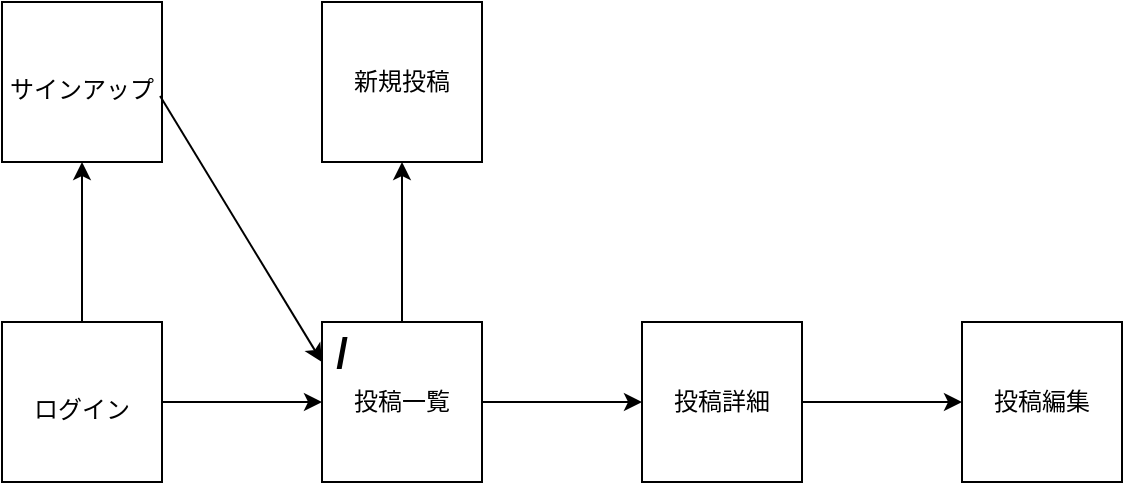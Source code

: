<mxfile pages="2">
    <diagram id="unzZsLRsWDIqdVNYKFJc" name="画面遷移">
        <mxGraphModel grid="1" gridSize="10" guides="1" tooltips="1" connect="1" arrows="1" page="1" fold="1" pageScale="1" pageWidth="827" pageHeight="1169" math="0" shadow="0">
            <root>
                <mxCell id="0"/>
                <mxCell id="1" parent="0"/>
                <mxCell id="fcIu7HUXVSY3Dmv6i7Zv-1" value="投稿一覧" style="whiteSpace=wrap;html=1;aspect=fixed;" parent="1" vertex="1">
                    <mxGeometry x="200" y="200" width="80" height="80" as="geometry"/>
                </mxCell>
                <mxCell id="fcIu7HUXVSY3Dmv6i7Zv-2" value="投稿詳細" style="whiteSpace=wrap;html=1;aspect=fixed;" parent="1" vertex="1">
                    <mxGeometry x="360" y="200" width="80" height="80" as="geometry"/>
                </mxCell>
                <mxCell id="fcIu7HUXVSY3Dmv6i7Zv-3" value="&lt;b&gt;&lt;font style=&quot;font-size: 21px;&quot;&gt;/&lt;/font&gt;&lt;/b&gt;" style="text;html=1;strokeColor=none;fillColor=none;align=center;verticalAlign=middle;whiteSpace=wrap;rounded=0;" parent="1" vertex="1">
                    <mxGeometry x="180" y="200" width="60" height="30" as="geometry"/>
                </mxCell>
                <mxCell id="fcIu7HUXVSY3Dmv6i7Zv-4" value="" style="endArrow=classic;html=1;rounded=0;fontSize=21;exitX=1;exitY=0.5;exitDx=0;exitDy=0;entryX=0;entryY=0.5;entryDx=0;entryDy=0;" parent="1" source="fcIu7HUXVSY3Dmv6i7Zv-1" target="fcIu7HUXVSY3Dmv6i7Zv-2" edge="1">
                    <mxGeometry width="50" height="50" relative="1" as="geometry">
                        <mxPoint x="390" y="410" as="sourcePoint"/>
                        <mxPoint x="440" y="360" as="targetPoint"/>
                    </mxGeometry>
                </mxCell>
                <mxCell id="fcIu7HUXVSY3Dmv6i7Zv-5" value="&lt;font style=&quot;font-size: 12px;&quot;&gt;ログイン&lt;/font&gt;" style="whiteSpace=wrap;html=1;aspect=fixed;fontSize=21;" parent="1" vertex="1">
                    <mxGeometry x="40" y="200" width="80" height="80" as="geometry"/>
                </mxCell>
                <mxCell id="fcIu7HUXVSY3Dmv6i7Zv-6" value="&lt;span style=&quot;font-size: 12px;&quot;&gt;サインアップ&lt;/span&gt;" style="whiteSpace=wrap;html=1;aspect=fixed;fontSize=21;" parent="1" vertex="1">
                    <mxGeometry x="40" y="40" width="80" height="80" as="geometry"/>
                </mxCell>
                <mxCell id="fcIu7HUXVSY3Dmv6i7Zv-9" value="" style="endArrow=classic;html=1;rounded=0;fontSize=21;exitX=1;exitY=0.5;exitDx=0;exitDy=0;entryX=0;entryY=0.5;entryDx=0;entryDy=0;" parent="1" source="fcIu7HUXVSY3Dmv6i7Zv-5" target="fcIu7HUXVSY3Dmv6i7Zv-1" edge="1">
                    <mxGeometry width="50" height="50" relative="1" as="geometry">
                        <mxPoint x="130" y="300" as="sourcePoint"/>
                        <mxPoint x="210" y="300" as="targetPoint"/>
                    </mxGeometry>
                </mxCell>
                <mxCell id="fcIu7HUXVSY3Dmv6i7Zv-10" value="" style="endArrow=classic;html=1;rounded=0;fontSize=21;entryX=0.5;entryY=1;entryDx=0;entryDy=0;exitX=0.5;exitY=0;exitDx=0;exitDy=0;" parent="1" source="fcIu7HUXVSY3Dmv6i7Zv-5" target="fcIu7HUXVSY3Dmv6i7Zv-6" edge="1">
                    <mxGeometry width="50" height="50" relative="1" as="geometry">
                        <mxPoint x="50" y="180" as="sourcePoint"/>
                        <mxPoint x="380" y="260" as="targetPoint"/>
                    </mxGeometry>
                </mxCell>
                <mxCell id="fcIu7HUXVSY3Dmv6i7Zv-11" value="" style="endArrow=classic;html=1;rounded=0;fontSize=21;exitX=0.988;exitY=0.588;exitDx=0;exitDy=0;exitPerimeter=0;entryX=0;entryY=0.25;entryDx=0;entryDy=0;" parent="1" source="fcIu7HUXVSY3Dmv6i7Zv-6" target="fcIu7HUXVSY3Dmv6i7Zv-1" edge="1">
                    <mxGeometry width="50" height="50" relative="1" as="geometry">
                        <mxPoint x="310" y="270" as="sourcePoint"/>
                        <mxPoint x="200" y="240" as="targetPoint"/>
                    </mxGeometry>
                </mxCell>
                <mxCell id="fcIu7HUXVSY3Dmv6i7Zv-12" value="投稿編集" style="whiteSpace=wrap;html=1;aspect=fixed;" parent="1" vertex="1">
                    <mxGeometry x="520" y="200" width="80" height="80" as="geometry"/>
                </mxCell>
                <mxCell id="fcIu7HUXVSY3Dmv6i7Zv-15" value="新規投稿" style="whiteSpace=wrap;html=1;aspect=fixed;" parent="1" vertex="1">
                    <mxGeometry x="200" y="40" width="80" height="80" as="geometry"/>
                </mxCell>
                <mxCell id="fcIu7HUXVSY3Dmv6i7Zv-17" value="" style="endArrow=classic;startArrow=none;html=1;rounded=0;fontSize=12;exitX=0.5;exitY=0;exitDx=0;exitDy=0;startFill=0;" parent="1" source="fcIu7HUXVSY3Dmv6i7Zv-1" edge="1">
                    <mxGeometry width="50" height="50" relative="1" as="geometry">
                        <mxPoint x="390" y="410" as="sourcePoint"/>
                        <mxPoint x="240" y="120" as="targetPoint"/>
                    </mxGeometry>
                </mxCell>
                <mxCell id="fcIu7HUXVSY3Dmv6i7Zv-18" value="" style="endArrow=classic;startArrow=none;html=1;rounded=0;fontSize=12;exitX=1;exitY=0.5;exitDx=0;exitDy=0;entryX=0;entryY=0.5;entryDx=0;entryDy=0;startFill=0;" parent="1" source="fcIu7HUXVSY3Dmv6i7Zv-2" target="fcIu7HUXVSY3Dmv6i7Zv-12" edge="1">
                    <mxGeometry width="50" height="50" relative="1" as="geometry">
                        <mxPoint x="250" y="290" as="sourcePoint"/>
                        <mxPoint x="250" y="370" as="targetPoint"/>
                    </mxGeometry>
                </mxCell>
            </root>
        </mxGraphModel>
    </diagram>
    <diagram id="IpjNUoBfomgTbAcuOacs" name="er図">
        <mxGraphModel dx="1083" dy="639" grid="1" gridSize="10" guides="1" tooltips="1" connect="1" arrows="1" fold="1" page="1" pageScale="1" pageWidth="827" pageHeight="1169" math="0" shadow="0">
            <root>
                <mxCell id="0"/>
                <mxCell id="1" parent="0"/>
                <mxCell id="9ZDUtOyB3Vm3FXE8OrVh-124" value="投稿" style="shape=table;startSize=30;container=1;collapsible=1;childLayout=tableLayout;fixedRows=1;rowLines=0;fontStyle=1;align=center;resizeLast=1;" parent="1" vertex="1">
                    <mxGeometry x="880" y="470" width="200" height="130" as="geometry"/>
                </mxCell>
                <mxCell id="9ZDUtOyB3Vm3FXE8OrVh-125" value="" style="shape=tableRow;horizontal=0;startSize=0;swimlaneHead=0;swimlaneBody=0;fillColor=none;collapsible=0;dropTarget=0;points=[[0,0.5],[1,0.5]];portConstraint=eastwest;top=0;left=0;right=0;bottom=1;" parent="9ZDUtOyB3Vm3FXE8OrVh-124" vertex="1">
                    <mxGeometry y="30" width="200" height="30" as="geometry"/>
                </mxCell>
                <mxCell id="9ZDUtOyB3Vm3FXE8OrVh-126" value="PK" style="shape=partialRectangle;connectable=0;fillColor=none;top=0;left=0;bottom=0;right=0;fontStyle=1;overflow=hidden;" parent="9ZDUtOyB3Vm3FXE8OrVh-125" vertex="1">
                    <mxGeometry width="30" height="30" as="geometry">
                        <mxRectangle width="30" height="30" as="alternateBounds"/>
                    </mxGeometry>
                </mxCell>
                <mxCell id="9ZDUtOyB3Vm3FXE8OrVh-127" value="post_id" style="shape=partialRectangle;connectable=0;fillColor=none;top=0;left=0;bottom=0;right=0;align=left;spacingLeft=6;fontStyle=5;overflow=hidden;" parent="9ZDUtOyB3Vm3FXE8OrVh-125" vertex="1">
                    <mxGeometry x="30" width="170" height="30" as="geometry">
                        <mxRectangle width="170" height="30" as="alternateBounds"/>
                    </mxGeometry>
                </mxCell>
                <mxCell id="9ZDUtOyB3Vm3FXE8OrVh-128" value="" style="shape=tableRow;horizontal=0;startSize=0;swimlaneHead=0;swimlaneBody=0;fillColor=none;collapsible=0;dropTarget=0;points=[[0,0.5],[1,0.5]];portConstraint=eastwest;top=0;left=0;right=0;bottom=0;" parent="9ZDUtOyB3Vm3FXE8OrVh-124" vertex="1">
                    <mxGeometry y="60" width="200" height="30" as="geometry"/>
                </mxCell>
                <mxCell id="9ZDUtOyB3Vm3FXE8OrVh-129" value="FK" style="shape=partialRectangle;connectable=0;fillColor=none;top=0;left=0;bottom=0;right=0;editable=1;overflow=hidden;fontStyle=1" parent="9ZDUtOyB3Vm3FXE8OrVh-128" vertex="1">
                    <mxGeometry width="30" height="30" as="geometry">
                        <mxRectangle width="30" height="30" as="alternateBounds"/>
                    </mxGeometry>
                </mxCell>
                <mxCell id="9ZDUtOyB3Vm3FXE8OrVh-130" value="user_id" style="shape=partialRectangle;connectable=0;fillColor=none;top=0;left=0;bottom=0;right=0;align=left;spacingLeft=6;overflow=hidden;" parent="9ZDUtOyB3Vm3FXE8OrVh-128" vertex="1">
                    <mxGeometry x="30" width="170" height="30" as="geometry">
                        <mxRectangle width="170" height="30" as="alternateBounds"/>
                    </mxGeometry>
                </mxCell>
                <mxCell id="9ZDUtOyB3Vm3FXE8OrVh-131" value="" style="shape=tableRow;horizontal=0;startSize=0;swimlaneHead=0;swimlaneBody=0;fillColor=none;collapsible=0;dropTarget=0;points=[[0,0.5],[1,0.5]];portConstraint=eastwest;top=0;left=0;right=0;bottom=0;" parent="9ZDUtOyB3Vm3FXE8OrVh-124" vertex="1">
                    <mxGeometry y="90" width="200" height="30" as="geometry"/>
                </mxCell>
                <mxCell id="9ZDUtOyB3Vm3FXE8OrVh-132" value="" style="shape=partialRectangle;connectable=0;fillColor=none;top=0;left=0;bottom=0;right=0;editable=1;overflow=hidden;" parent="9ZDUtOyB3Vm3FXE8OrVh-131" vertex="1">
                    <mxGeometry width="30" height="30" as="geometry">
                        <mxRectangle width="30" height="30" as="alternateBounds"/>
                    </mxGeometry>
                </mxCell>
                <mxCell id="9ZDUtOyB3Vm3FXE8OrVh-133" value="text" style="shape=partialRectangle;connectable=0;fillColor=none;top=0;left=0;bottom=0;right=0;align=left;spacingLeft=6;overflow=hidden;" parent="9ZDUtOyB3Vm3FXE8OrVh-131" vertex="1">
                    <mxGeometry x="30" width="170" height="30" as="geometry">
                        <mxRectangle width="170" height="30" as="alternateBounds"/>
                    </mxGeometry>
                </mxCell>
                <mxCell id="9ZDUtOyB3Vm3FXE8OrVh-134" value="ユーザー" style="shape=table;startSize=30;container=1;collapsible=1;childLayout=tableLayout;fixedRows=1;rowLines=0;fontStyle=1;align=center;resizeLast=1;fontSize=12;" parent="1" vertex="1">
                    <mxGeometry x="320" y="500" width="200" height="130" as="geometry"/>
                </mxCell>
                <mxCell id="9ZDUtOyB3Vm3FXE8OrVh-135" value="" style="shape=tableRow;horizontal=0;startSize=0;swimlaneHead=0;swimlaneBody=0;fillColor=none;collapsible=0;dropTarget=0;points=[[0,0.5],[1,0.5]];portConstraint=eastwest;top=0;left=0;right=0;bottom=1;fontSize=12;" parent="9ZDUtOyB3Vm3FXE8OrVh-134" vertex="1">
                    <mxGeometry y="30" width="200" height="30" as="geometry"/>
                </mxCell>
                <mxCell id="9ZDUtOyB3Vm3FXE8OrVh-136" value="PK" style="shape=partialRectangle;connectable=0;fillColor=none;top=0;left=0;bottom=0;right=0;fontStyle=1;overflow=hidden;fontSize=12;" parent="9ZDUtOyB3Vm3FXE8OrVh-135" vertex="1">
                    <mxGeometry width="30" height="30" as="geometry">
                        <mxRectangle width="30" height="30" as="alternateBounds"/>
                    </mxGeometry>
                </mxCell>
                <mxCell id="9ZDUtOyB3Vm3FXE8OrVh-137" value="user_id" style="shape=partialRectangle;connectable=0;fillColor=none;top=0;left=0;bottom=0;right=0;align=left;spacingLeft=6;fontStyle=5;overflow=hidden;fontSize=12;" parent="9ZDUtOyB3Vm3FXE8OrVh-135" vertex="1">
                    <mxGeometry x="30" width="170" height="30" as="geometry">
                        <mxRectangle width="170" height="30" as="alternateBounds"/>
                    </mxGeometry>
                </mxCell>
                <mxCell id="9ZDUtOyB3Vm3FXE8OrVh-138" value="" style="shape=tableRow;horizontal=0;startSize=0;swimlaneHead=0;swimlaneBody=0;fillColor=none;collapsible=0;dropTarget=0;points=[[0,0.5],[1,0.5]];portConstraint=eastwest;top=0;left=0;right=0;bottom=0;fontSize=12;" parent="9ZDUtOyB3Vm3FXE8OrVh-134" vertex="1">
                    <mxGeometry y="60" width="200" height="30" as="geometry"/>
                </mxCell>
                <mxCell id="9ZDUtOyB3Vm3FXE8OrVh-139" value="" style="shape=partialRectangle;connectable=0;fillColor=none;top=0;left=0;bottom=0;right=0;editable=1;overflow=hidden;fontSize=12;" parent="9ZDUtOyB3Vm3FXE8OrVh-138" vertex="1">
                    <mxGeometry width="30" height="30" as="geometry">
                        <mxRectangle width="30" height="30" as="alternateBounds"/>
                    </mxGeometry>
                </mxCell>
                <mxCell id="9ZDUtOyB3Vm3FXE8OrVh-140" value="name" style="shape=partialRectangle;connectable=0;fillColor=none;top=0;left=0;bottom=0;right=0;align=left;spacingLeft=6;overflow=hidden;fontSize=12;" parent="9ZDUtOyB3Vm3FXE8OrVh-138" vertex="1">
                    <mxGeometry x="30" width="170" height="30" as="geometry">
                        <mxRectangle width="170" height="30" as="alternateBounds"/>
                    </mxGeometry>
                </mxCell>
                <mxCell id="9ZDUtOyB3Vm3FXE8OrVh-141" value="" style="shape=tableRow;horizontal=0;startSize=0;swimlaneHead=0;swimlaneBody=0;fillColor=none;collapsible=0;dropTarget=0;points=[[0,0.5],[1,0.5]];portConstraint=eastwest;top=0;left=0;right=0;bottom=0;fontSize=12;" parent="9ZDUtOyB3Vm3FXE8OrVh-134" vertex="1">
                    <mxGeometry y="90" width="200" height="30" as="geometry"/>
                </mxCell>
                <mxCell id="9ZDUtOyB3Vm3FXE8OrVh-142" value="" style="shape=partialRectangle;connectable=0;fillColor=none;top=0;left=0;bottom=0;right=0;editable=1;overflow=hidden;fontSize=12;" parent="9ZDUtOyB3Vm3FXE8OrVh-141" vertex="1">
                    <mxGeometry width="30" height="30" as="geometry">
                        <mxRectangle width="30" height="30" as="alternateBounds"/>
                    </mxGeometry>
                </mxCell>
                <mxCell id="9ZDUtOyB3Vm3FXE8OrVh-143" value="email" style="shape=partialRectangle;connectable=0;fillColor=none;top=0;left=0;bottom=0;right=0;align=left;spacingLeft=6;overflow=hidden;fontSize=12;" parent="9ZDUtOyB3Vm3FXE8OrVh-141" vertex="1">
                    <mxGeometry x="30" width="170" height="30" as="geometry">
                        <mxRectangle width="170" height="30" as="alternateBounds"/>
                    </mxGeometry>
                </mxCell>
                <mxCell id="9ZDUtOyB3Vm3FXE8OrVh-144" value="いいね" style="shape=table;startSize=30;container=1;collapsible=1;childLayout=tableLayout;fixedRows=1;rowLines=0;fontStyle=1;align=center;resizeLast=1;fontSize=12;" parent="1" vertex="1">
                    <mxGeometry x="600" y="401" width="200" height="100" as="geometry"/>
                </mxCell>
                <mxCell id="9ZDUtOyB3Vm3FXE8OrVh-145" value="" style="shape=tableRow;horizontal=0;startSize=0;swimlaneHead=0;swimlaneBody=0;fillColor=none;collapsible=0;dropTarget=0;points=[[0,0.5],[1,0.5]];portConstraint=eastwest;top=0;left=0;right=0;bottom=0;fontSize=12;" parent="9ZDUtOyB3Vm3FXE8OrVh-144" vertex="1">
                    <mxGeometry y="30" width="200" height="30" as="geometry"/>
                </mxCell>
                <mxCell id="9ZDUtOyB3Vm3FXE8OrVh-146" value="FK" style="shape=partialRectangle;connectable=0;fillColor=none;top=0;left=0;bottom=0;right=0;editable=1;overflow=hidden;fontSize=12;fontStyle=1" parent="9ZDUtOyB3Vm3FXE8OrVh-145" vertex="1">
                    <mxGeometry width="30" height="30" as="geometry">
                        <mxRectangle width="30" height="30" as="alternateBounds"/>
                    </mxGeometry>
                </mxCell>
                <mxCell id="9ZDUtOyB3Vm3FXE8OrVh-147" value="user_id" style="shape=partialRectangle;connectable=0;fillColor=none;top=0;left=0;bottom=0;right=0;align=left;spacingLeft=6;overflow=hidden;fontSize=12;" parent="9ZDUtOyB3Vm3FXE8OrVh-145" vertex="1">
                    <mxGeometry x="30" width="170" height="30" as="geometry">
                        <mxRectangle width="170" height="30" as="alternateBounds"/>
                    </mxGeometry>
                </mxCell>
                <mxCell id="9ZDUtOyB3Vm3FXE8OrVh-148" value="" style="shape=tableRow;horizontal=0;startSize=0;swimlaneHead=0;swimlaneBody=0;fillColor=none;collapsible=0;dropTarget=0;points=[[0,0.5],[1,0.5]];portConstraint=eastwest;top=0;left=0;right=0;bottom=0;fontSize=12;" parent="9ZDUtOyB3Vm3FXE8OrVh-144" vertex="1">
                    <mxGeometry y="60" width="200" height="30" as="geometry"/>
                </mxCell>
                <mxCell id="9ZDUtOyB3Vm3FXE8OrVh-149" value="FK" style="shape=partialRectangle;connectable=0;fillColor=none;top=0;left=0;bottom=0;right=0;editable=1;overflow=hidden;fontSize=12;fontStyle=1" parent="9ZDUtOyB3Vm3FXE8OrVh-148" vertex="1">
                    <mxGeometry width="30" height="30" as="geometry">
                        <mxRectangle width="30" height="30" as="alternateBounds"/>
                    </mxGeometry>
                </mxCell>
                <mxCell id="9ZDUtOyB3Vm3FXE8OrVh-150" value="post_id" style="shape=partialRectangle;connectable=0;fillColor=none;top=0;left=0;bottom=0;right=0;align=left;spacingLeft=6;overflow=hidden;fontSize=12;" parent="9ZDUtOyB3Vm3FXE8OrVh-148" vertex="1">
                    <mxGeometry x="30" width="170" height="30" as="geometry">
                        <mxRectangle width="170" height="30" as="alternateBounds"/>
                    </mxGeometry>
                </mxCell>
                <mxCell id="9ZDUtOyB3Vm3FXE8OrVh-151" value="フォロー" style="shape=table;startSize=30;container=1;collapsible=1;childLayout=tableLayout;fixedRows=1;rowLines=0;fontStyle=1;align=center;resizeLast=1;fontSize=12;" parent="1" vertex="1">
                    <mxGeometry x="230" y="670" width="200" height="100" as="geometry"/>
                </mxCell>
                <mxCell id="9ZDUtOyB3Vm3FXE8OrVh-152" value="" style="shape=tableRow;horizontal=0;startSize=0;swimlaneHead=0;swimlaneBody=0;fillColor=none;collapsible=0;dropTarget=0;points=[[0,0.5],[1,0.5]];portConstraint=eastwest;top=0;left=0;right=0;bottom=0;fontSize=12;" parent="9ZDUtOyB3Vm3FXE8OrVh-151" vertex="1">
                    <mxGeometry y="30" width="200" height="30" as="geometry"/>
                </mxCell>
                <mxCell id="9ZDUtOyB3Vm3FXE8OrVh-153" value="FK" style="shape=partialRectangle;connectable=0;fillColor=none;top=0;left=0;bottom=0;right=0;editable=1;overflow=hidden;fontSize=12;fontStyle=1" parent="9ZDUtOyB3Vm3FXE8OrVh-152" vertex="1">
                    <mxGeometry width="30" height="30" as="geometry">
                        <mxRectangle width="30" height="30" as="alternateBounds"/>
                    </mxGeometry>
                </mxCell>
                <mxCell id="9ZDUtOyB3Vm3FXE8OrVh-154" value="follow_id" style="shape=partialRectangle;connectable=0;fillColor=none;top=0;left=0;bottom=0;right=0;align=left;spacingLeft=6;overflow=hidden;fontSize=12;" parent="9ZDUtOyB3Vm3FXE8OrVh-152" vertex="1">
                    <mxGeometry x="30" width="170" height="30" as="geometry">
                        <mxRectangle width="170" height="30" as="alternateBounds"/>
                    </mxGeometry>
                </mxCell>
                <mxCell id="9ZDUtOyB3Vm3FXE8OrVh-155" value="" style="shape=tableRow;horizontal=0;startSize=0;swimlaneHead=0;swimlaneBody=0;fillColor=none;collapsible=0;dropTarget=0;points=[[0,0.5],[1,0.5]];portConstraint=eastwest;top=0;left=0;right=0;bottom=0;fontSize=12;" parent="9ZDUtOyB3Vm3FXE8OrVh-151" vertex="1">
                    <mxGeometry y="60" width="200" height="30" as="geometry"/>
                </mxCell>
                <mxCell id="9ZDUtOyB3Vm3FXE8OrVh-156" value="FK" style="shape=partialRectangle;connectable=0;fillColor=none;top=0;left=0;bottom=0;right=0;editable=1;overflow=hidden;fontSize=12;fontStyle=1" parent="9ZDUtOyB3Vm3FXE8OrVh-155" vertex="1">
                    <mxGeometry width="30" height="30" as="geometry">
                        <mxRectangle width="30" height="30" as="alternateBounds"/>
                    </mxGeometry>
                </mxCell>
                <mxCell id="9ZDUtOyB3Vm3FXE8OrVh-157" value="followed_id" style="shape=partialRectangle;connectable=0;fillColor=none;top=0;left=0;bottom=0;right=0;align=left;spacingLeft=6;overflow=hidden;fontSize=12;" parent="9ZDUtOyB3Vm3FXE8OrVh-155" vertex="1">
                    <mxGeometry x="30" width="170" height="30" as="geometry">
                        <mxRectangle width="170" height="30" as="alternateBounds"/>
                    </mxGeometry>
                </mxCell>
                <mxCell id="9ZDUtOyB3Vm3FXE8OrVh-158" value="" style="edgeStyle=entityRelationEdgeStyle;fontSize=12;html=1;endArrow=ERoneToMany;rounded=0;exitX=1;exitY=0.5;exitDx=0;exitDy=0;entryX=0;entryY=0.5;entryDx=0;entryDy=0;" parent="1" source="9ZDUtOyB3Vm3FXE8OrVh-135" target="9ZDUtOyB3Vm3FXE8OrVh-128" edge="1">
                    <mxGeometry width="100" height="100" relative="1" as="geometry">
                        <mxPoint x="840" y="460" as="sourcePoint"/>
                        <mxPoint x="940" y="360" as="targetPoint"/>
                    </mxGeometry>
                </mxCell>
                <mxCell id="9ZDUtOyB3Vm3FXE8OrVh-159" value="" style="edgeStyle=elbowEdgeStyle;fontSize=12;html=1;endArrow=ERoneToMany;rounded=0;exitX=1;exitY=0.5;exitDx=0;exitDy=0;entryX=1;entryY=0.5;entryDx=0;entryDy=0;" parent="1" source="9ZDUtOyB3Vm3FXE8OrVh-135" target="9ZDUtOyB3Vm3FXE8OrVh-152" edge="1">
                    <mxGeometry width="100" height="100" relative="1" as="geometry">
                        <mxPoint x="70" y="620" as="sourcePoint"/>
                        <mxPoint x="230" y="650" as="targetPoint"/>
                        <Array as="points">
                            <mxPoint x="550" y="620"/>
                        </Array>
                    </mxGeometry>
                </mxCell>
                <mxCell id="9ZDUtOyB3Vm3FXE8OrVh-160" value="" style="edgeStyle=entityRelationEdgeStyle;fontSize=12;html=1;endArrow=ERoneToMany;rounded=0;exitX=1;exitY=0.5;exitDx=0;exitDy=0;entryX=0;entryY=0.5;entryDx=0;entryDy=0;" parent="1" source="9ZDUtOyB3Vm3FXE8OrVh-135" target="9ZDUtOyB3Vm3FXE8OrVh-145" edge="1">
                    <mxGeometry width="100" height="100" relative="1" as="geometry">
                        <mxPoint x="530" y="555" as="sourcePoint"/>
                        <mxPoint x="830" y="555" as="targetPoint"/>
                    </mxGeometry>
                </mxCell>
                <mxCell id="9ZDUtOyB3Vm3FXE8OrVh-161" value="" style="edgeStyle=entityRelationEdgeStyle;fontSize=12;html=1;endArrow=ERoneToMany;rounded=0;exitX=0;exitY=0.5;exitDx=0;exitDy=0;entryX=1;entryY=0.5;entryDx=0;entryDy=0;" parent="1" source="9ZDUtOyB3Vm3FXE8OrVh-125" target="9ZDUtOyB3Vm3FXE8OrVh-148" edge="1">
                    <mxGeometry width="100" height="100" relative="1" as="geometry">
                        <mxPoint x="530" y="555" as="sourcePoint"/>
                        <mxPoint x="610" y="395" as="targetPoint"/>
                    </mxGeometry>
                </mxCell>
                <mxCell id="9ZDUtOyB3Vm3FXE8OrVh-162" value="" style="edgeStyle=entityRelationEdgeStyle;fontSize=12;html=1;endArrow=ERoneToMany;rounded=0;exitX=1;exitY=0.5;exitDx=0;exitDy=0;entryX=0;entryY=0.5;entryDx=0;entryDy=0;" parent="1" source="9ZDUtOyB3Vm3FXE8OrVh-135" target="9ZDUtOyB3Vm3FXE8OrVh-166" edge="1">
                    <mxGeometry width="100" height="100" relative="1" as="geometry">
                        <mxPoint x="530" y="555" as="sourcePoint"/>
                        <mxPoint x="600" y="235" as="targetPoint"/>
                    </mxGeometry>
                </mxCell>
                <mxCell id="9ZDUtOyB3Vm3FXE8OrVh-163" value="" style="edgeStyle=entityRelationEdgeStyle;fontSize=12;html=1;endArrow=ERoneToMany;rounded=0;exitX=0;exitY=0.5;exitDx=0;exitDy=0;entryX=1;entryY=0.5;entryDx=0;entryDy=0;" parent="1" source="9ZDUtOyB3Vm3FXE8OrVh-125" target="9ZDUtOyB3Vm3FXE8OrVh-169" edge="1">
                    <mxGeometry width="100" height="100" relative="1" as="geometry">
                        <mxPoint x="880" y="525" as="sourcePoint"/>
                        <mxPoint x="780" y="265" as="targetPoint"/>
                    </mxGeometry>
                </mxCell>
                <mxCell id="9ZDUtOyB3Vm3FXE8OrVh-164" value="" style="fontSize=12;html=1;endArrow=ERoneToMany;exitX=0;exitY=0.5;exitDx=0;exitDy=0;entryX=0;entryY=0.5;entryDx=0;entryDy=0;strokeColor=default;rounded=0;edgeStyle=elbowEdgeStyle;" parent="1" source="9ZDUtOyB3Vm3FXE8OrVh-135" target="9ZDUtOyB3Vm3FXE8OrVh-155" edge="1">
                    <mxGeometry width="100" height="100" relative="1" as="geometry">
                        <mxPoint x="40" y="580" as="sourcePoint"/>
                        <mxPoint x="10" y="1070" as="targetPoint"/>
                        <Array as="points">
                            <mxPoint x="200" y="650"/>
                        </Array>
                    </mxGeometry>
                </mxCell>
                <mxCell id="9ZDUtOyB3Vm3FXE8OrVh-165" value="コメント" style="shape=table;startSize=30;container=1;collapsible=1;childLayout=tableLayout;fixedRows=1;rowLines=0;fontStyle=1;align=center;resizeLast=1;" parent="1" vertex="1">
                    <mxGeometry x="600" y="250" width="200" height="130" as="geometry"/>
                </mxCell>
                <mxCell id="9ZDUtOyB3Vm3FXE8OrVh-166" value="" style="shape=tableRow;horizontal=0;startSize=0;swimlaneHead=0;swimlaneBody=0;fillColor=none;collapsible=0;dropTarget=0;points=[[0,0.5],[1,0.5]];portConstraint=eastwest;top=0;left=0;right=0;bottom=0;" parent="9ZDUtOyB3Vm3FXE8OrVh-165" vertex="1">
                    <mxGeometry y="30" width="200" height="30" as="geometry"/>
                </mxCell>
                <mxCell id="9ZDUtOyB3Vm3FXE8OrVh-167" value="FK" style="shape=partialRectangle;connectable=0;fillColor=none;top=0;left=0;bottom=0;right=0;editable=1;overflow=hidden;fontStyle=1" parent="9ZDUtOyB3Vm3FXE8OrVh-166" vertex="1">
                    <mxGeometry width="30" height="30" as="geometry">
                        <mxRectangle width="30" height="30" as="alternateBounds"/>
                    </mxGeometry>
                </mxCell>
                <mxCell id="9ZDUtOyB3Vm3FXE8OrVh-168" value="user_id" style="shape=partialRectangle;connectable=0;fillColor=none;top=0;left=0;bottom=0;right=0;align=left;spacingLeft=6;overflow=hidden;" parent="9ZDUtOyB3Vm3FXE8OrVh-166" vertex="1">
                    <mxGeometry x="30" width="170" height="30" as="geometry">
                        <mxRectangle width="170" height="30" as="alternateBounds"/>
                    </mxGeometry>
                </mxCell>
                <mxCell id="9ZDUtOyB3Vm3FXE8OrVh-169" value="" style="shape=tableRow;horizontal=0;startSize=0;swimlaneHead=0;swimlaneBody=0;fillColor=none;collapsible=0;dropTarget=0;points=[[0,0.5],[1,0.5]];portConstraint=eastwest;top=0;left=0;right=0;bottom=0;" parent="9ZDUtOyB3Vm3FXE8OrVh-165" vertex="1">
                    <mxGeometry y="60" width="200" height="30" as="geometry"/>
                </mxCell>
                <mxCell id="9ZDUtOyB3Vm3FXE8OrVh-170" value="FK" style="shape=partialRectangle;connectable=0;fillColor=none;top=0;left=0;bottom=0;right=0;editable=1;overflow=hidden;fontStyle=1" parent="9ZDUtOyB3Vm3FXE8OrVh-169" vertex="1">
                    <mxGeometry width="30" height="30" as="geometry">
                        <mxRectangle width="30" height="30" as="alternateBounds"/>
                    </mxGeometry>
                </mxCell>
                <mxCell id="9ZDUtOyB3Vm3FXE8OrVh-171" value="post_id" style="shape=partialRectangle;connectable=0;fillColor=none;top=0;left=0;bottom=0;right=0;align=left;spacingLeft=6;overflow=hidden;" parent="9ZDUtOyB3Vm3FXE8OrVh-169" vertex="1">
                    <mxGeometry x="30" width="170" height="30" as="geometry">
                        <mxRectangle width="170" height="30" as="alternateBounds"/>
                    </mxGeometry>
                </mxCell>
                <mxCell id="9ZDUtOyB3Vm3FXE8OrVh-172" value="" style="shape=tableRow;horizontal=0;startSize=0;swimlaneHead=0;swimlaneBody=0;fillColor=none;collapsible=0;dropTarget=0;points=[[0,0.5],[1,0.5]];portConstraint=eastwest;top=0;left=0;right=0;bottom=0;" parent="9ZDUtOyB3Vm3FXE8OrVh-165" vertex="1">
                    <mxGeometry y="90" width="200" height="30" as="geometry"/>
                </mxCell>
                <mxCell id="9ZDUtOyB3Vm3FXE8OrVh-173" value="" style="shape=partialRectangle;connectable=0;fillColor=none;top=0;left=0;bottom=0;right=0;editable=1;overflow=hidden;fontStyle=1" parent="9ZDUtOyB3Vm3FXE8OrVh-172" vertex="1">
                    <mxGeometry width="30" height="30" as="geometry">
                        <mxRectangle width="30" height="30" as="alternateBounds"/>
                    </mxGeometry>
                </mxCell>
                <mxCell id="9ZDUtOyB3Vm3FXE8OrVh-174" value="comment" style="shape=partialRectangle;connectable=0;fillColor=none;top=0;left=0;bottom=0;right=0;align=left;spacingLeft=6;overflow=hidden;" parent="9ZDUtOyB3Vm3FXE8OrVh-172" vertex="1">
                    <mxGeometry x="30" width="170" height="30" as="geometry">
                        <mxRectangle width="170" height="30" as="alternateBounds"/>
                    </mxGeometry>
                </mxCell>
            </root>
        </mxGraphModel>
    </diagram>
</mxfile>
